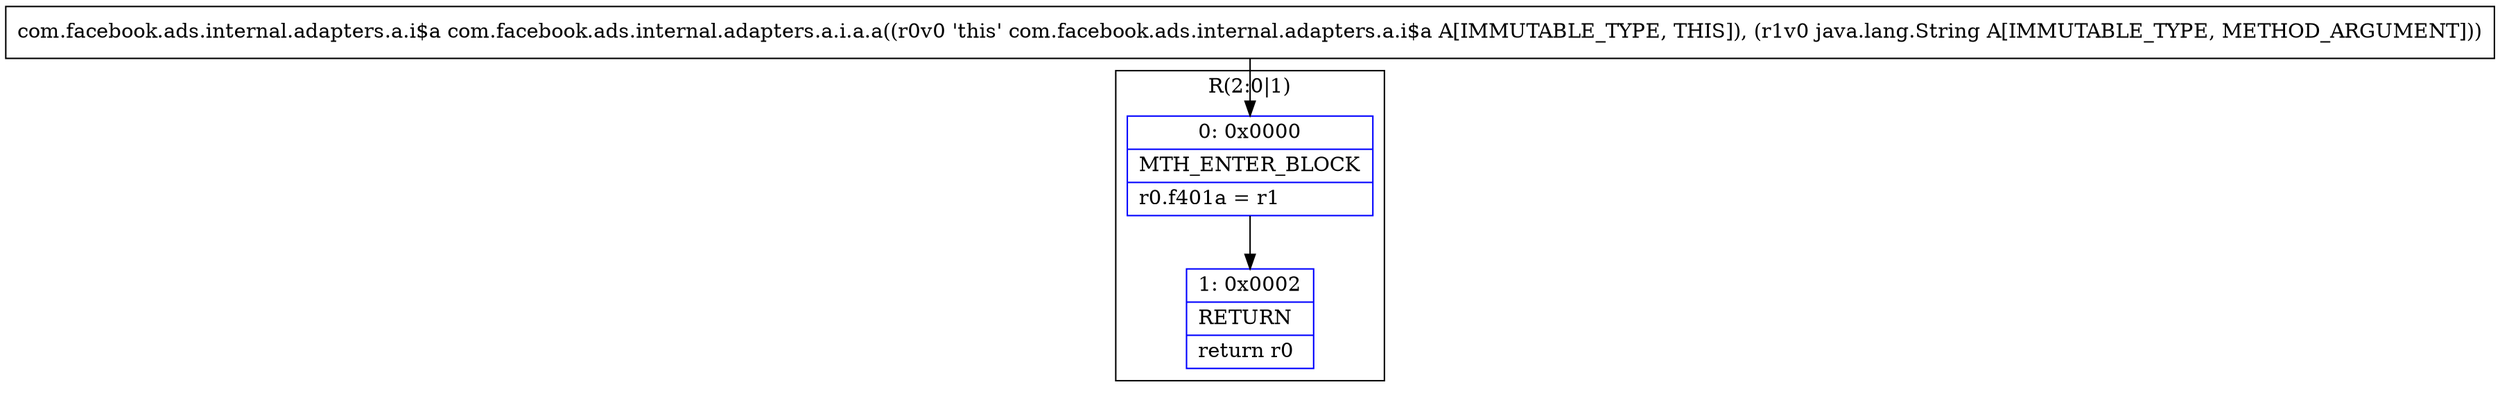 digraph "CFG forcom.facebook.ads.internal.adapters.a.i.a.a(Ljava\/lang\/String;)Lcom\/facebook\/ads\/internal\/adapters\/a\/i$a;" {
subgraph cluster_Region_718864689 {
label = "R(2:0|1)";
node [shape=record,color=blue];
Node_0 [shape=record,label="{0\:\ 0x0000|MTH_ENTER_BLOCK\l|r0.f401a = r1\l}"];
Node_1 [shape=record,label="{1\:\ 0x0002|RETURN\l|return r0\l}"];
}
MethodNode[shape=record,label="{com.facebook.ads.internal.adapters.a.i$a com.facebook.ads.internal.adapters.a.i.a.a((r0v0 'this' com.facebook.ads.internal.adapters.a.i$a A[IMMUTABLE_TYPE, THIS]), (r1v0 java.lang.String A[IMMUTABLE_TYPE, METHOD_ARGUMENT])) }"];
MethodNode -> Node_0;
Node_0 -> Node_1;
}

